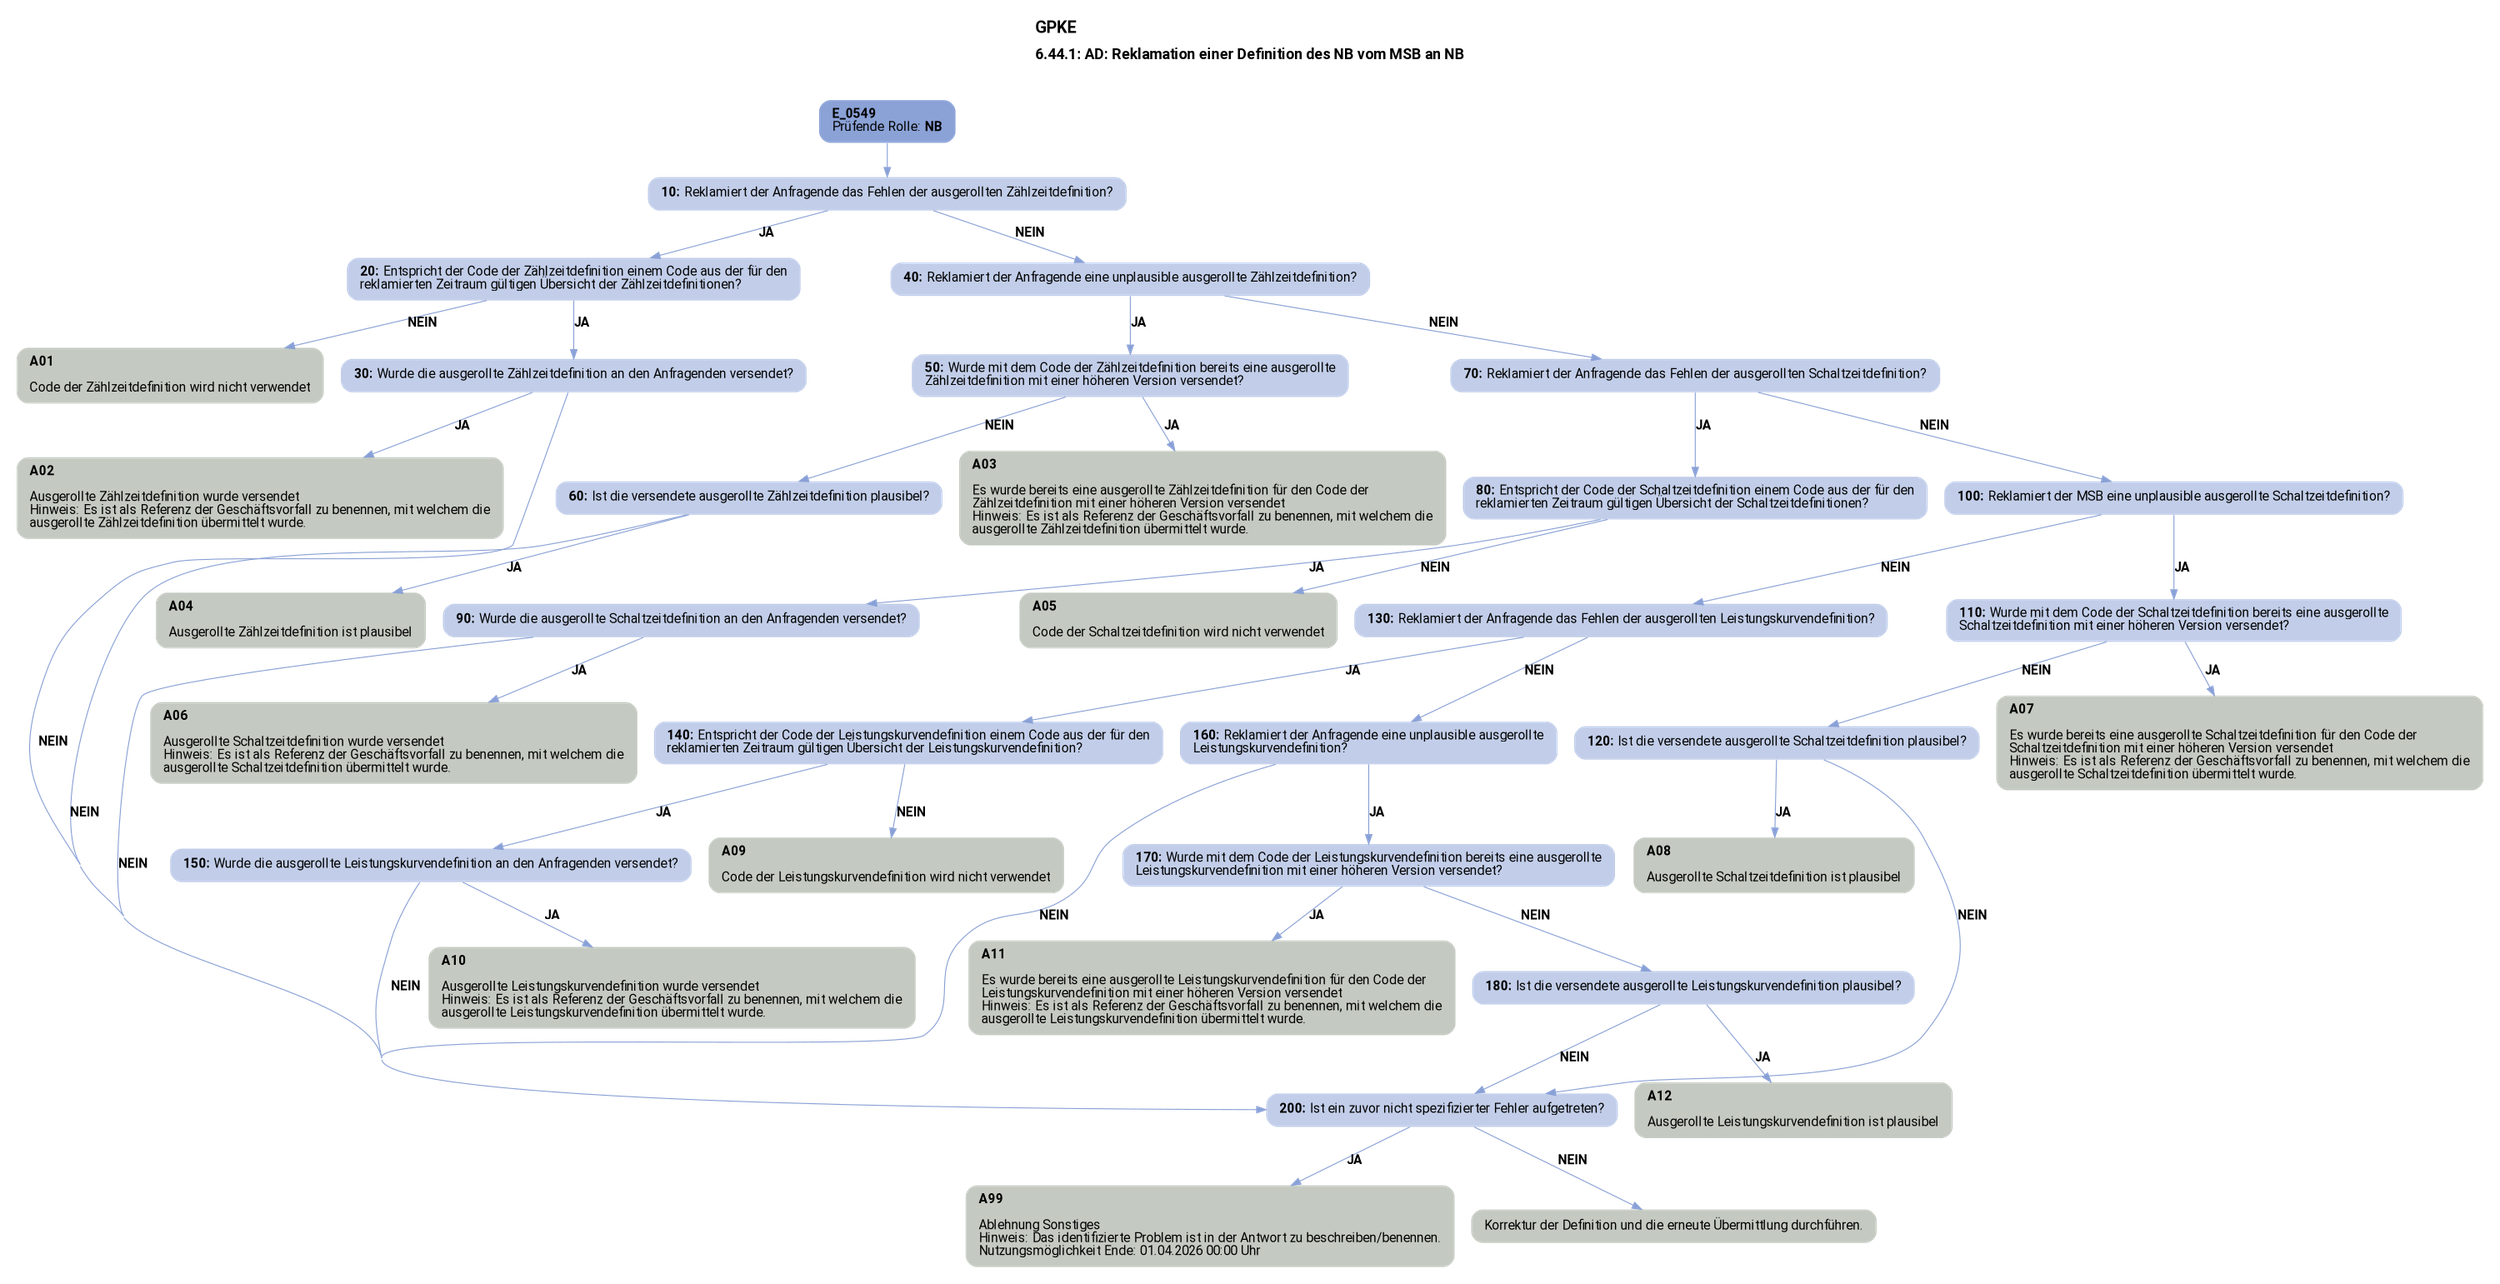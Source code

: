 digraph D {
    labelloc="t";
    label=<<B><FONT POINT-SIZE="18">GPKE</FONT></B><BR align="left"/><BR/><B><FONT POINT-SIZE="16">6.44.1: AD: Reklamation einer Definition des NB vom MSB an NB</FONT></B><BR align="left"/><BR/><BR/><BR/>>;
    ratio="compress";
    concentrate=true;
    pack=true;
    rankdir=TB;
    packmode="array";
    size="20,20";
    fontsize=12;
    pad=0.25;
    "Start" [margin="0.2,0.12", shape=box, style="filled,rounded", penwidth=0.0, fillcolor="#8ba2d7", label=<<B>E_0549</B><BR align="left"/><FONT>Prüfende Rolle: <B>NB</B></FONT><BR align="center"/>>, fontname="Roboto, sans-serif"];
    "10" [margin="0.2,0.12", shape=box, style="filled,rounded", penwidth=0.0, fillcolor="#c2cee9", label=<<B>10: </B>Reklamiert der Anfragende das Fehlen der ausgerollten Zählzeitdefinition?<BR align="left"/>>, fontname="Roboto, sans-serif"];
    "20" [margin="0.2,0.12", shape=box, style="filled,rounded", penwidth=0.0, fillcolor="#c2cee9", label=<<B>20: </B>Entspricht der Code der Zählzeitdefinition einem Code aus der für den<BR align="left"/>reklamierten Zeitraum gültigen Übersicht der Zählzeitdefinitionen?<BR align="left"/>>, fontname="Roboto, sans-serif"];
    "A01" [margin="0.2,0.12", shape=box, style="filled,rounded", penwidth=0.0, fillcolor="#c4cac1", label=<<B>A01</B><BR align="left"/><BR align="left"/><FONT>Code der Zählzeitdefinition wird nicht verwendet<BR align="left"/></FONT>>, fontname="Roboto, sans-serif"];
    "30" [margin="0.2,0.12", shape=box, style="filled,rounded", penwidth=0.0, fillcolor="#c2cee9", label=<<B>30: </B>Wurde die ausgerollte Zählzeitdefinition an den Anfragenden versendet?<BR align="left"/>>, fontname="Roboto, sans-serif"];
    "A02" [margin="0.2,0.12", shape=box, style="filled,rounded", penwidth=0.0, fillcolor="#c4cac1", label=<<B>A02</B><BR align="left"/><BR align="left"/><FONT>Ausgerollte Zählzeitdefinition wurde versendet<BR align="left"/>Hinweis: Es ist als Referenz der Geschäftsvorfall zu benennen, mit welchem die<BR align="left"/>ausgerollte Zählzeitdefinition übermittelt wurde.<BR align="left"/></FONT>>, fontname="Roboto, sans-serif"];
    "40" [margin="0.2,0.12", shape=box, style="filled,rounded", penwidth=0.0, fillcolor="#c2cee9", label=<<B>40: </B>Reklamiert der Anfragende eine unplausible ausgerollte Zählzeitdefinition?<BR align="left"/>>, fontname="Roboto, sans-serif"];
    "50" [margin="0.2,0.12", shape=box, style="filled,rounded", penwidth=0.0, fillcolor="#c2cee9", label=<<B>50: </B>Wurde mit dem Code der Zählzeitdefinition bereits eine ausgerollte<BR align="left"/>Zählzeitdefinition mit einer höheren Version versendet?<BR align="left"/>>, fontname="Roboto, sans-serif"];
    "A03" [margin="0.2,0.12", shape=box, style="filled,rounded", penwidth=0.0, fillcolor="#c4cac1", label=<<B>A03</B><BR align="left"/><BR align="left"/><FONT>Es wurde bereits eine ausgerollte Zählzeitdefinition für den Code der<BR align="left"/>Zählzeitdefinition mit einer höheren Version versendet<BR align="left"/>Hinweis: Es ist als Referenz der Geschäftsvorfall zu benennen, mit welchem die<BR align="left"/>ausgerollte Zählzeitdefinition übermittelt wurde.<BR align="left"/></FONT>>, fontname="Roboto, sans-serif"];
    "60" [margin="0.2,0.12", shape=box, style="filled,rounded", penwidth=0.0, fillcolor="#c2cee9", label=<<B>60: </B>Ist die versendete ausgerollte Zählzeitdefinition plausibel?<BR align="left"/>>, fontname="Roboto, sans-serif"];
    "A04" [margin="0.2,0.12", shape=box, style="filled,rounded", penwidth=0.0, fillcolor="#c4cac1", label=<<B>A04</B><BR align="left"/><BR align="left"/><FONT>Ausgerollte Zählzeitdefinition ist plausibel<BR align="left"/></FONT>>, fontname="Roboto, sans-serif"];
    "70" [margin="0.2,0.12", shape=box, style="filled,rounded", penwidth=0.0, fillcolor="#c2cee9", label=<<B>70: </B>Reklamiert der Anfragende das Fehlen der ausgerollten Schaltzeitdefinition?<BR align="left"/>>, fontname="Roboto, sans-serif"];
    "80" [margin="0.2,0.12", shape=box, style="filled,rounded", penwidth=0.0, fillcolor="#c2cee9", label=<<B>80: </B>Entspricht der Code der Schaltzeitdefinition einem Code aus der für den<BR align="left"/>reklamierten Zeitraum gültigen Übersicht der Schaltzeitdefinitionen?<BR align="left"/>>, fontname="Roboto, sans-serif"];
    "A05" [margin="0.2,0.12", shape=box, style="filled,rounded", penwidth=0.0, fillcolor="#c4cac1", label=<<B>A05</B><BR align="left"/><BR align="left"/><FONT>Code der Schaltzeitdefinition wird nicht verwendet<BR align="left"/></FONT>>, fontname="Roboto, sans-serif"];
    "90" [margin="0.2,0.12", shape=box, style="filled,rounded", penwidth=0.0, fillcolor="#c2cee9", label=<<B>90: </B>Wurde die ausgerollte Schaltzeitdefinition an den Anfragenden versendet?<BR align="left"/>>, fontname="Roboto, sans-serif"];
    "A06" [margin="0.2,0.12", shape=box, style="filled,rounded", penwidth=0.0, fillcolor="#c4cac1", label=<<B>A06</B><BR align="left"/><BR align="left"/><FONT>Ausgerollte Schaltzeitdefinition wurde versendet<BR align="left"/>Hinweis: Es ist als Referenz der Geschäftsvorfall zu benennen, mit welchem die<BR align="left"/>ausgerollte Schaltzeitdefinition übermittelt wurde.<BR align="left"/></FONT>>, fontname="Roboto, sans-serif"];
    "100" [margin="0.2,0.12", shape=box, style="filled,rounded", penwidth=0.0, fillcolor="#c2cee9", label=<<B>100: </B>Reklamiert der MSB eine unplausible ausgerollte Schaltzeitdefinition?<BR align="left"/>>, fontname="Roboto, sans-serif"];
    "110" [margin="0.2,0.12", shape=box, style="filled,rounded", penwidth=0.0, fillcolor="#c2cee9", label=<<B>110: </B>Wurde mit dem Code der Schaltzeitdefinition bereits eine ausgerollte<BR align="left"/>Schaltzeitdefinition mit einer höheren Version versendet?<BR align="left"/>>, fontname="Roboto, sans-serif"];
    "A07" [margin="0.2,0.12", shape=box, style="filled,rounded", penwidth=0.0, fillcolor="#c4cac1", label=<<B>A07</B><BR align="left"/><BR align="left"/><FONT>Es wurde bereits eine ausgerollte Schaltzeitdefinition für den Code der<BR align="left"/>Schaltzeitdefinition mit einer höheren Version versendet<BR align="left"/>Hinweis: Es ist als Referenz der Geschäftsvorfall zu benennen, mit welchem die<BR align="left"/>ausgerollte Schaltzeitdefinition übermittelt wurde.<BR align="left"/></FONT>>, fontname="Roboto, sans-serif"];
    "120" [margin="0.2,0.12", shape=box, style="filled,rounded", penwidth=0.0, fillcolor="#c2cee9", label=<<B>120: </B>Ist die versendete ausgerollte Schaltzeitdefinition plausibel?<BR align="left"/>>, fontname="Roboto, sans-serif"];
    "A08" [margin="0.2,0.12", shape=box, style="filled,rounded", penwidth=0.0, fillcolor="#c4cac1", label=<<B>A08</B><BR align="left"/><BR align="left"/><FONT>Ausgerollte Schaltzeitdefinition ist plausibel<BR align="left"/></FONT>>, fontname="Roboto, sans-serif"];
    "130" [margin="0.2,0.12", shape=box, style="filled,rounded", penwidth=0.0, fillcolor="#c2cee9", label=<<B>130: </B>Reklamiert der Anfragende das Fehlen der ausgerollten Leistungskurvendefinition?<BR align="left"/>>, fontname="Roboto, sans-serif"];
    "140" [margin="0.2,0.12", shape=box, style="filled,rounded", penwidth=0.0, fillcolor="#c2cee9", label=<<B>140: </B>Entspricht der Code der Leistungskurvendefinition einem Code aus der für den<BR align="left"/>reklamierten Zeitraum gültigen Übersicht der Leistungskurvendefinition?<BR align="left"/>>, fontname="Roboto, sans-serif"];
    "A09" [margin="0.2,0.12", shape=box, style="filled,rounded", penwidth=0.0, fillcolor="#c4cac1", label=<<B>A09</B><BR align="left"/><BR align="left"/><FONT>Code der Leistungskurvendefinition wird nicht verwendet<BR align="left"/></FONT>>, fontname="Roboto, sans-serif"];
    "150" [margin="0.2,0.12", shape=box, style="filled,rounded", penwidth=0.0, fillcolor="#c2cee9", label=<<B>150: </B>Wurde die ausgerollte Leistungskurvendefinition an den Anfragenden versendet?<BR align="left"/>>, fontname="Roboto, sans-serif"];
    "A10" [margin="0.2,0.12", shape=box, style="filled,rounded", penwidth=0.0, fillcolor="#c4cac1", label=<<B>A10</B><BR align="left"/><BR align="left"/><FONT>Ausgerollte Leistungskurvendefinition wurde versendet<BR align="left"/>Hinweis: Es ist als Referenz der Geschäftsvorfall zu benennen, mit welchem die<BR align="left"/>ausgerollte Leistungskurvendefinition übermittelt wurde.<BR align="left"/></FONT>>, fontname="Roboto, sans-serif"];
    "160" [margin="0.2,0.12", shape=box, style="filled,rounded", penwidth=0.0, fillcolor="#c2cee9", label=<<B>160: </B>Reklamiert der Anfragende eine unplausible ausgerollte<BR align="left"/>Leistungskurvendefinition?<BR align="left"/>>, fontname="Roboto, sans-serif"];
    "170" [margin="0.2,0.12", shape=box, style="filled,rounded", penwidth=0.0, fillcolor="#c2cee9", label=<<B>170: </B>Wurde mit dem Code der Leistungskurvendefinition bereits eine ausgerollte<BR align="left"/>Leistungskurvendefinition mit einer höheren Version versendet?<BR align="left"/>>, fontname="Roboto, sans-serif"];
    "A11" [margin="0.2,0.12", shape=box, style="filled,rounded", penwidth=0.0, fillcolor="#c4cac1", label=<<B>A11</B><BR align="left"/><BR align="left"/><FONT>Es wurde bereits eine ausgerollte Leistungskurvendefinition für den Code der<BR align="left"/>Leistungskurvendefinition mit einer höheren Version versendet<BR align="left"/>Hinweis: Es ist als Referenz der Geschäftsvorfall zu benennen, mit welchem die<BR align="left"/>ausgerollte Leistungskurvendefinition übermittelt wurde.<BR align="left"/></FONT>>, fontname="Roboto, sans-serif"];
    "180" [margin="0.2,0.12", shape=box, style="filled,rounded", penwidth=0.0, fillcolor="#c2cee9", label=<<B>180: </B>Ist die versendete ausgerollte Leistungskurvendefinition plausibel?<BR align="left"/>>, fontname="Roboto, sans-serif"];
    "A12" [margin="0.2,0.12", shape=box, style="filled,rounded", penwidth=0.0, fillcolor="#c4cac1", label=<<B>A12</B><BR align="left"/><BR align="left"/><FONT>Ausgerollte Leistungskurvendefinition ist plausibel<BR align="left"/></FONT>>, fontname="Roboto, sans-serif"];
    "200" [margin="0.2,0.12", shape=box, style="filled,rounded", penwidth=0.0, fillcolor="#c2cee9", label=<<B>200: </B>Ist ein zuvor nicht spezifizierter Fehler aufgetreten?<BR align="left"/>>, fontname="Roboto, sans-serif"];
    "A99" [margin="0.2,0.12", shape=box, style="filled,rounded", penwidth=0.0, fillcolor="#c4cac1", label=<<B>A99</B><BR align="left"/><BR align="left"/><FONT>Ablehnung Sonstiges<BR align="left"/>Hinweis: Das identifizierte Problem ist in der Antwort zu beschreiben/benennen.<BR align="left"/>Nutzungsmöglichkeit Ende: 01.04.2026 00:00 Uhr<BR align="left"/></FONT>>, fontname="Roboto, sans-serif"];
    "Korrektur der Definition und die erneute Übermittlung durchführen." [margin="0.2,0.12", shape=box, style="filled,rounded", penwidth=0.0, fillcolor="#c4cac1", label=<<FONT>Korrektur der Definition und die erneute Übermittlung durchführen.<BR align="left"/></FONT>>, fontname="Roboto, sans-serif"];

    "Start" -> "10" [color="#88a0d6"];
    "10" -> "20" [label=<<B>JA</B>>, color="#88a0d6", fontname="Roboto, sans-serif"];
    "10" -> "40" [label=<<B>NEIN</B>>, color="#88a0d6", fontname="Roboto, sans-serif"];
    "20" -> "A01" [label=<<B>NEIN</B>>, color="#88a0d6", fontname="Roboto, sans-serif"];
    "20" -> "30" [label=<<B>JA</B>>, color="#88a0d6", fontname="Roboto, sans-serif"];
    "30" -> "A02" [label=<<B>JA</B>>, color="#88a0d6", fontname="Roboto, sans-serif"];
    "30" -> "200" [label=<<B>NEIN</B>>, color="#88a0d6", fontname="Roboto, sans-serif"];
    "40" -> "50" [label=<<B>JA</B>>, color="#88a0d6", fontname="Roboto, sans-serif"];
    "40" -> "70" [label=<<B>NEIN</B>>, color="#88a0d6", fontname="Roboto, sans-serif"];
    "50" -> "A03" [label=<<B>JA</B>>, color="#88a0d6", fontname="Roboto, sans-serif"];
    "50" -> "60" [label=<<B>NEIN</B>>, color="#88a0d6", fontname="Roboto, sans-serif"];
    "60" -> "A04" [label=<<B>JA</B>>, color="#88a0d6", fontname="Roboto, sans-serif"];
    "60" -> "200" [label=<<B>NEIN</B>>, color="#88a0d6", fontname="Roboto, sans-serif"];
    "70" -> "80" [label=<<B>JA</B>>, color="#88a0d6", fontname="Roboto, sans-serif"];
    "70" -> "100" [label=<<B>NEIN</B>>, color="#88a0d6", fontname="Roboto, sans-serif"];
    "80" -> "A05" [label=<<B>NEIN</B>>, color="#88a0d6", fontname="Roboto, sans-serif"];
    "80" -> "90" [label=<<B>JA</B>>, color="#88a0d6", fontname="Roboto, sans-serif"];
    "90" -> "A06" [label=<<B>JA</B>>, color="#88a0d6", fontname="Roboto, sans-serif"];
    "90" -> "200" [label=<<B>NEIN</B>>, color="#88a0d6", fontname="Roboto, sans-serif"];
    "100" -> "110" [label=<<B>JA</B>>, color="#88a0d6", fontname="Roboto, sans-serif"];
    "100" -> "130" [label=<<B>NEIN</B>>, color="#88a0d6", fontname="Roboto, sans-serif"];
    "110" -> "A07" [label=<<B>JA</B>>, color="#88a0d6", fontname="Roboto, sans-serif"];
    "110" -> "120" [label=<<B>NEIN</B>>, color="#88a0d6", fontname="Roboto, sans-serif"];
    "120" -> "A08" [label=<<B>JA</B>>, color="#88a0d6", fontname="Roboto, sans-serif"];
    "120" -> "200" [label=<<B>NEIN</B>>, color="#88a0d6", fontname="Roboto, sans-serif"];
    "130" -> "140" [label=<<B>JA</B>>, color="#88a0d6", fontname="Roboto, sans-serif"];
    "130" -> "160" [label=<<B>NEIN</B>>, color="#88a0d6", fontname="Roboto, sans-serif"];
    "140" -> "A09" [label=<<B>NEIN</B>>, color="#88a0d6", fontname="Roboto, sans-serif"];
    "140" -> "150" [label=<<B>JA</B>>, color="#88a0d6", fontname="Roboto, sans-serif"];
    "150" -> "A10" [label=<<B>JA</B>>, color="#88a0d6", fontname="Roboto, sans-serif"];
    "150" -> "200" [label=<<B>NEIN</B>>, color="#88a0d6", fontname="Roboto, sans-serif"];
    "160" -> "170" [label=<<B>JA</B>>, color="#88a0d6", fontname="Roboto, sans-serif"];
    "160" -> "200" [label=<<B>NEIN</B>>, color="#88a0d6", fontname="Roboto, sans-serif"];
    "170" -> "A11" [label=<<B>JA</B>>, color="#88a0d6", fontname="Roboto, sans-serif"];
    "170" -> "180" [label=<<B>NEIN</B>>, color="#88a0d6", fontname="Roboto, sans-serif"];
    "180" -> "A12" [label=<<B>JA</B>>, color="#88a0d6", fontname="Roboto, sans-serif"];
    "180" -> "200" [label=<<B>NEIN</B>>, color="#88a0d6", fontname="Roboto, sans-serif"];
    "200" -> "A99" [label=<<B>JA</B>>, color="#88a0d6", fontname="Roboto, sans-serif"];
    "200" -> "Korrektur der Definition und die erneute Übermittlung durchführen." [label=<<B>NEIN</B>>, color="#88a0d6", fontname="Roboto, sans-serif"];

    bgcolor="transparent";
fontname="Roboto, sans-serif";
}